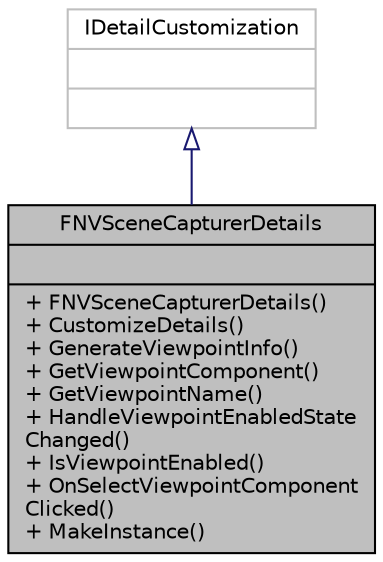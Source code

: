 digraph "FNVSceneCapturerDetails"
{
  edge [fontname="Helvetica",fontsize="10",labelfontname="Helvetica",labelfontsize="10"];
  node [fontname="Helvetica",fontsize="10",shape=record];
  Node1 [label="{FNVSceneCapturerDetails\n||+ FNVSceneCapturerDetails()\l+ CustomizeDetails()\l+ GenerateViewpointInfo()\l+ GetViewpointComponent()\l+ GetViewpointName()\l+ HandleViewpointEnabledState\lChanged()\l+ IsViewpointEnabled()\l+ OnSelectViewpointComponent\lClicked()\l+ MakeInstance()\l}",height=0.2,width=0.4,color="black", fillcolor="grey75", style="filled", fontcolor="black"];
  Node2 -> Node1 [dir="back",color="midnightblue",fontsize="10",style="solid",arrowtail="onormal",fontname="Helvetica"];
  Node2 [label="{IDetailCustomization\n||}",height=0.2,width=0.4,color="grey75", fillcolor="white", style="filled"];
}
